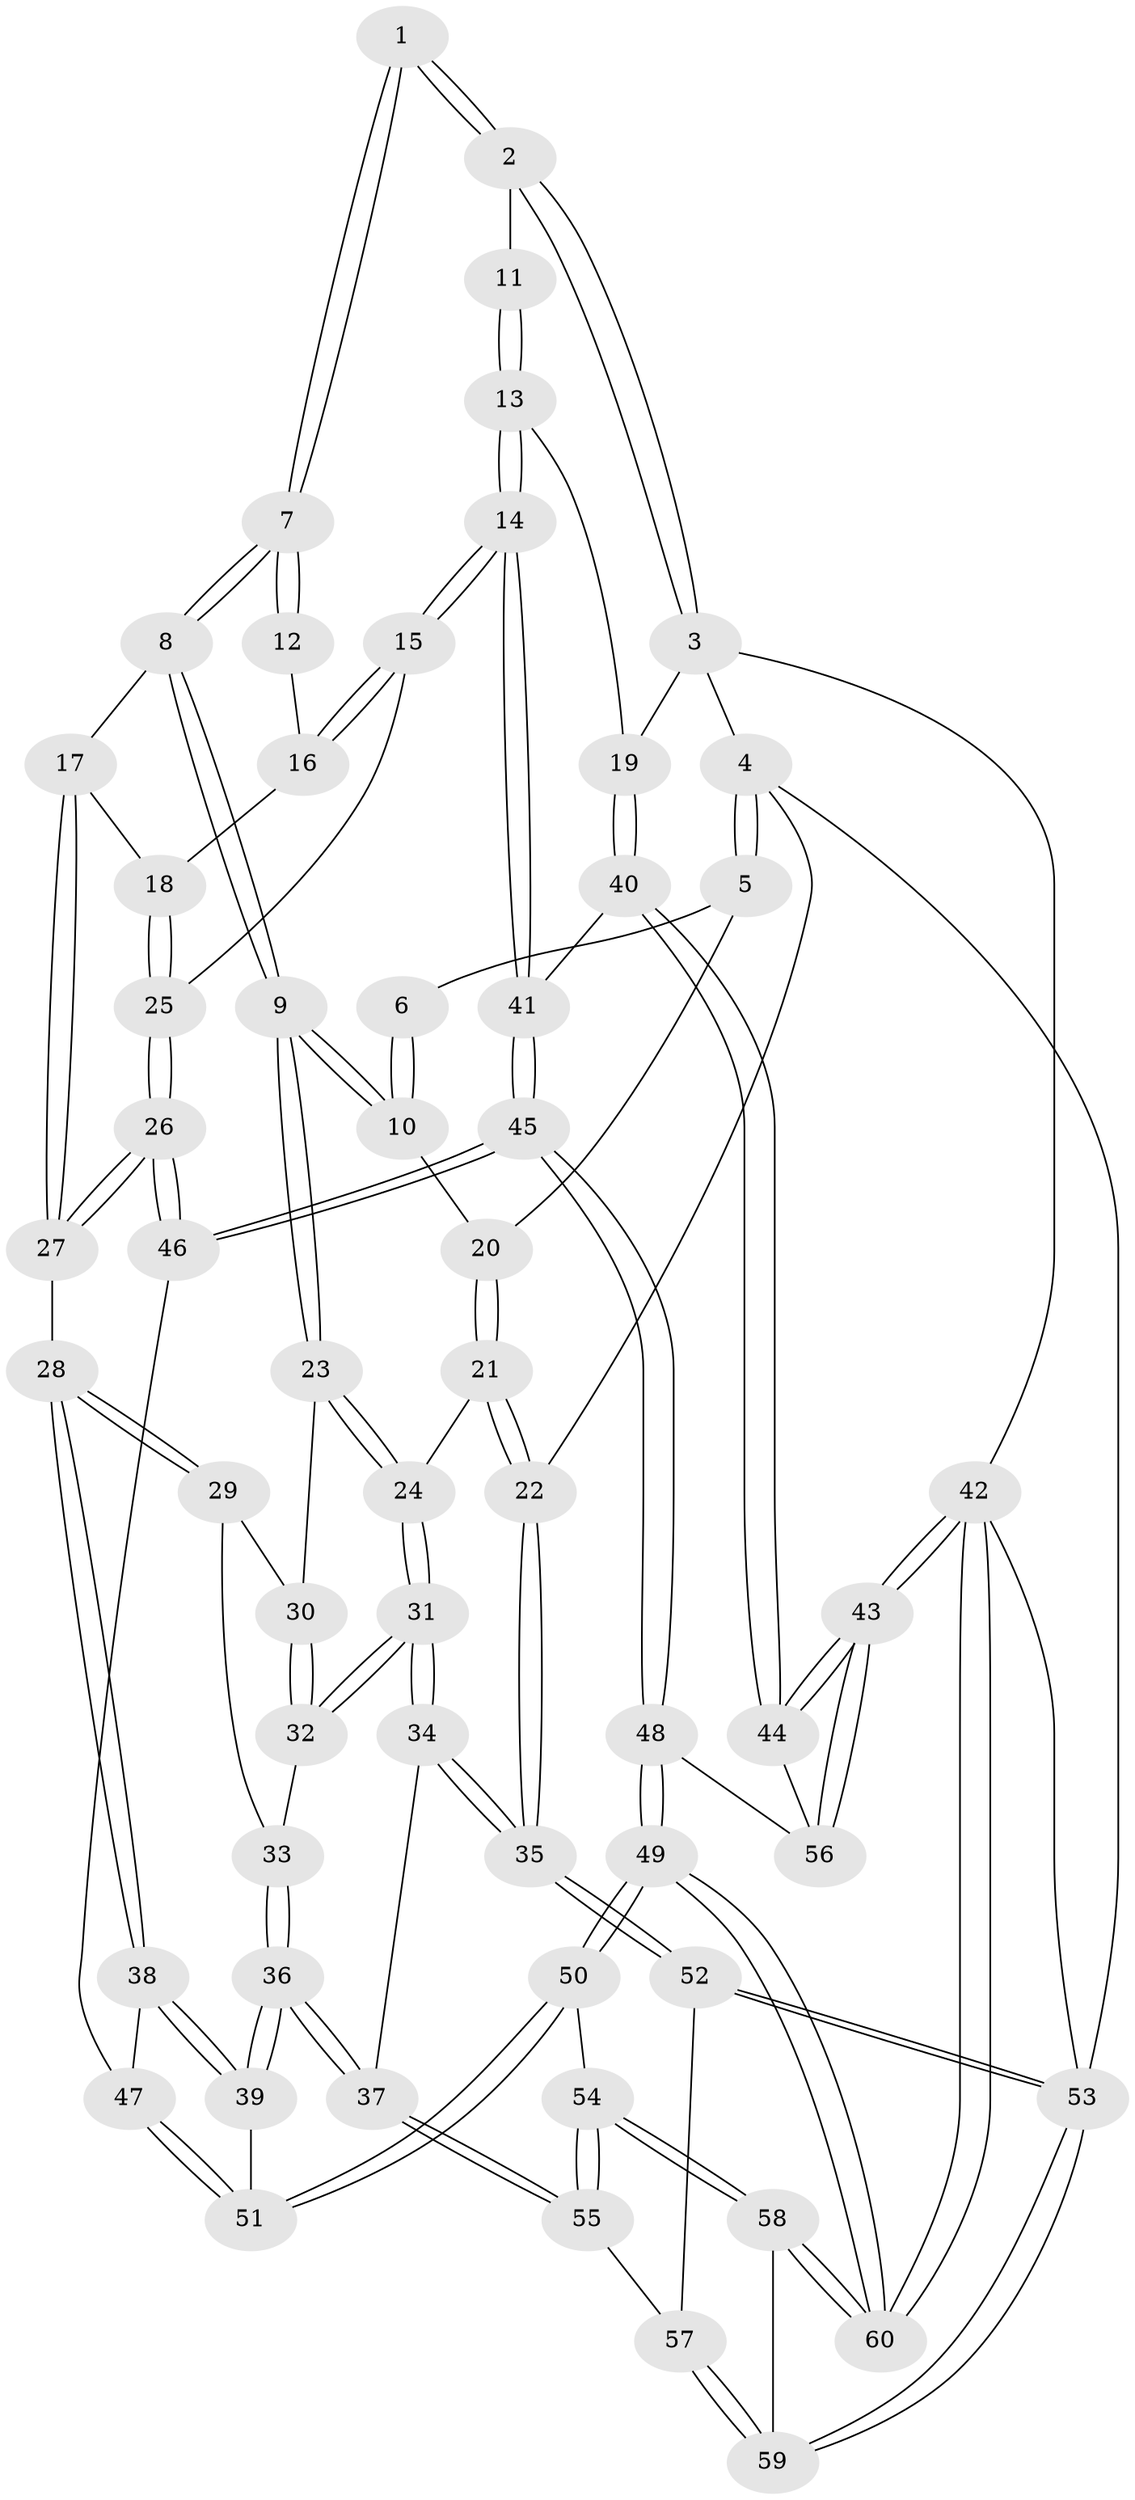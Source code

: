 // coarse degree distribution, {4: 0.3783783783783784, 2: 0.08108108108108109, 3: 0.5405405405405406}
// Generated by graph-tools (version 1.1) at 2025/38/03/04/25 23:38:26]
// undirected, 60 vertices, 147 edges
graph export_dot {
  node [color=gray90,style=filled];
  1 [pos="+0.3864937184081452+0"];
  2 [pos="+1+0"];
  3 [pos="+1+0"];
  4 [pos="+0+0"];
  5 [pos="+0+0"];
  6 [pos="+0.09436842039942811+0"];
  7 [pos="+0.4075721889447353+0.09016928419538907"];
  8 [pos="+0.3252969487092826+0.20102482854492204"];
  9 [pos="+0.3139759838956824+0.20475550801913062"];
  10 [pos="+0.24992705295968068+0.1822010633371665"];
  11 [pos="+0.6339022061422507+0.09250286068478293"];
  12 [pos="+0.5742750378187237+0.11986310279641506"];
  13 [pos="+0.7237667205279577+0.33139186892797334"];
  14 [pos="+0.7009017217823804+0.36629039548161046"];
  15 [pos="+0.6092521869449935+0.36104250031573526"];
  16 [pos="+0.5736466942165555+0.13244309080492836"];
  17 [pos="+0.4087366644813371+0.2653773920058438"];
  18 [pos="+0.48411192985241663+0.2879900698560386"];
  19 [pos="+1+0"];
  20 [pos="+0.1926153321799345+0.18591241683547288"];
  21 [pos="+0.008595119387378069+0.2740462799601043"];
  22 [pos="+0+0.2127875361155771"];
  23 [pos="+0.28456801816784427+0.30290706820724056"];
  24 [pos="+0.08645838543979624+0.36893409839653046"];
  25 [pos="+0.6057033151252716+0.36199612406522197"];
  26 [pos="+0.5317029422602887+0.4440152613772878"];
  27 [pos="+0.42264389215014186+0.41223238815573177"];
  28 [pos="+0.34396536210274575+0.4524244525326308"];
  29 [pos="+0.29033659839414117+0.3634728255872887"];
  30 [pos="+0.2834156408852635+0.33933080170924346"];
  31 [pos="+0.10705009441627993+0.4205470176399051"];
  32 [pos="+0.1736039303813482+0.41334364320993194"];
  33 [pos="+0.22674133450082934+0.44982754075438186"];
  34 [pos="+0.0942237522144555+0.5448330575584298"];
  35 [pos="+0+0.6418516472018105"];
  36 [pos="+0.24909138132634145+0.6030142578238943"];
  37 [pos="+0.23593837723072222+0.6193088315461097"];
  38 [pos="+0.3361054744602589+0.5076685481516063"];
  39 [pos="+0.32050686606546697+0.5441263805881768"];
  40 [pos="+1+0.47183803714708705"];
  41 [pos="+0.7504189085181237+0.4538978934728191"];
  42 [pos="+1+1"];
  43 [pos="+1+1"];
  44 [pos="+1+0.5177754744532813"];
  45 [pos="+0.7199587120963219+0.6285672814341322"];
  46 [pos="+0.5297200508466546+0.45379788932361476"];
  47 [pos="+0.5169677365593114+0.4857273411960813"];
  48 [pos="+0.7127282914908026+0.7578644954112753"];
  49 [pos="+0.7018707560765703+0.7634431523276564"];
  50 [pos="+0.5772206804227958+0.7476570390151022"];
  51 [pos="+0.5068608822365531+0.5982846388020465"];
  52 [pos="+0+0.8339665999248944"];
  53 [pos="+0+1"];
  54 [pos="+0.4668186826965432+0.7921508545362136"];
  55 [pos="+0.24749052862203533+0.687782589729003"];
  56 [pos="+0.7633238860740935+0.7619178607625942"];
  57 [pos="+0.18274127643931923+0.7708183659724792"];
  58 [pos="+0.3108095471140408+1"];
  59 [pos="+0.2525659943068402+1"];
  60 [pos="+0.6542626372893214+1"];
  1 -- 2;
  1 -- 2;
  1 -- 7;
  1 -- 7;
  2 -- 3;
  2 -- 3;
  2 -- 11;
  3 -- 4;
  3 -- 19;
  3 -- 42;
  4 -- 5;
  4 -- 5;
  4 -- 22;
  4 -- 53;
  5 -- 6;
  5 -- 20;
  6 -- 10;
  6 -- 10;
  7 -- 8;
  7 -- 8;
  7 -- 12;
  7 -- 12;
  8 -- 9;
  8 -- 9;
  8 -- 17;
  9 -- 10;
  9 -- 10;
  9 -- 23;
  9 -- 23;
  10 -- 20;
  11 -- 13;
  11 -- 13;
  12 -- 16;
  13 -- 14;
  13 -- 14;
  13 -- 19;
  14 -- 15;
  14 -- 15;
  14 -- 41;
  14 -- 41;
  15 -- 16;
  15 -- 16;
  15 -- 25;
  16 -- 18;
  17 -- 18;
  17 -- 27;
  17 -- 27;
  18 -- 25;
  18 -- 25;
  19 -- 40;
  19 -- 40;
  20 -- 21;
  20 -- 21;
  21 -- 22;
  21 -- 22;
  21 -- 24;
  22 -- 35;
  22 -- 35;
  23 -- 24;
  23 -- 24;
  23 -- 30;
  24 -- 31;
  24 -- 31;
  25 -- 26;
  25 -- 26;
  26 -- 27;
  26 -- 27;
  26 -- 46;
  26 -- 46;
  27 -- 28;
  28 -- 29;
  28 -- 29;
  28 -- 38;
  28 -- 38;
  29 -- 30;
  29 -- 33;
  30 -- 32;
  30 -- 32;
  31 -- 32;
  31 -- 32;
  31 -- 34;
  31 -- 34;
  32 -- 33;
  33 -- 36;
  33 -- 36;
  34 -- 35;
  34 -- 35;
  34 -- 37;
  35 -- 52;
  35 -- 52;
  36 -- 37;
  36 -- 37;
  36 -- 39;
  36 -- 39;
  37 -- 55;
  37 -- 55;
  38 -- 39;
  38 -- 39;
  38 -- 47;
  39 -- 51;
  40 -- 41;
  40 -- 44;
  40 -- 44;
  41 -- 45;
  41 -- 45;
  42 -- 43;
  42 -- 43;
  42 -- 60;
  42 -- 60;
  42 -- 53;
  43 -- 44;
  43 -- 44;
  43 -- 56;
  43 -- 56;
  44 -- 56;
  45 -- 46;
  45 -- 46;
  45 -- 48;
  45 -- 48;
  46 -- 47;
  47 -- 51;
  47 -- 51;
  48 -- 49;
  48 -- 49;
  48 -- 56;
  49 -- 50;
  49 -- 50;
  49 -- 60;
  49 -- 60;
  50 -- 51;
  50 -- 51;
  50 -- 54;
  52 -- 53;
  52 -- 53;
  52 -- 57;
  53 -- 59;
  53 -- 59;
  54 -- 55;
  54 -- 55;
  54 -- 58;
  54 -- 58;
  55 -- 57;
  57 -- 59;
  57 -- 59;
  58 -- 59;
  58 -- 60;
  58 -- 60;
}
